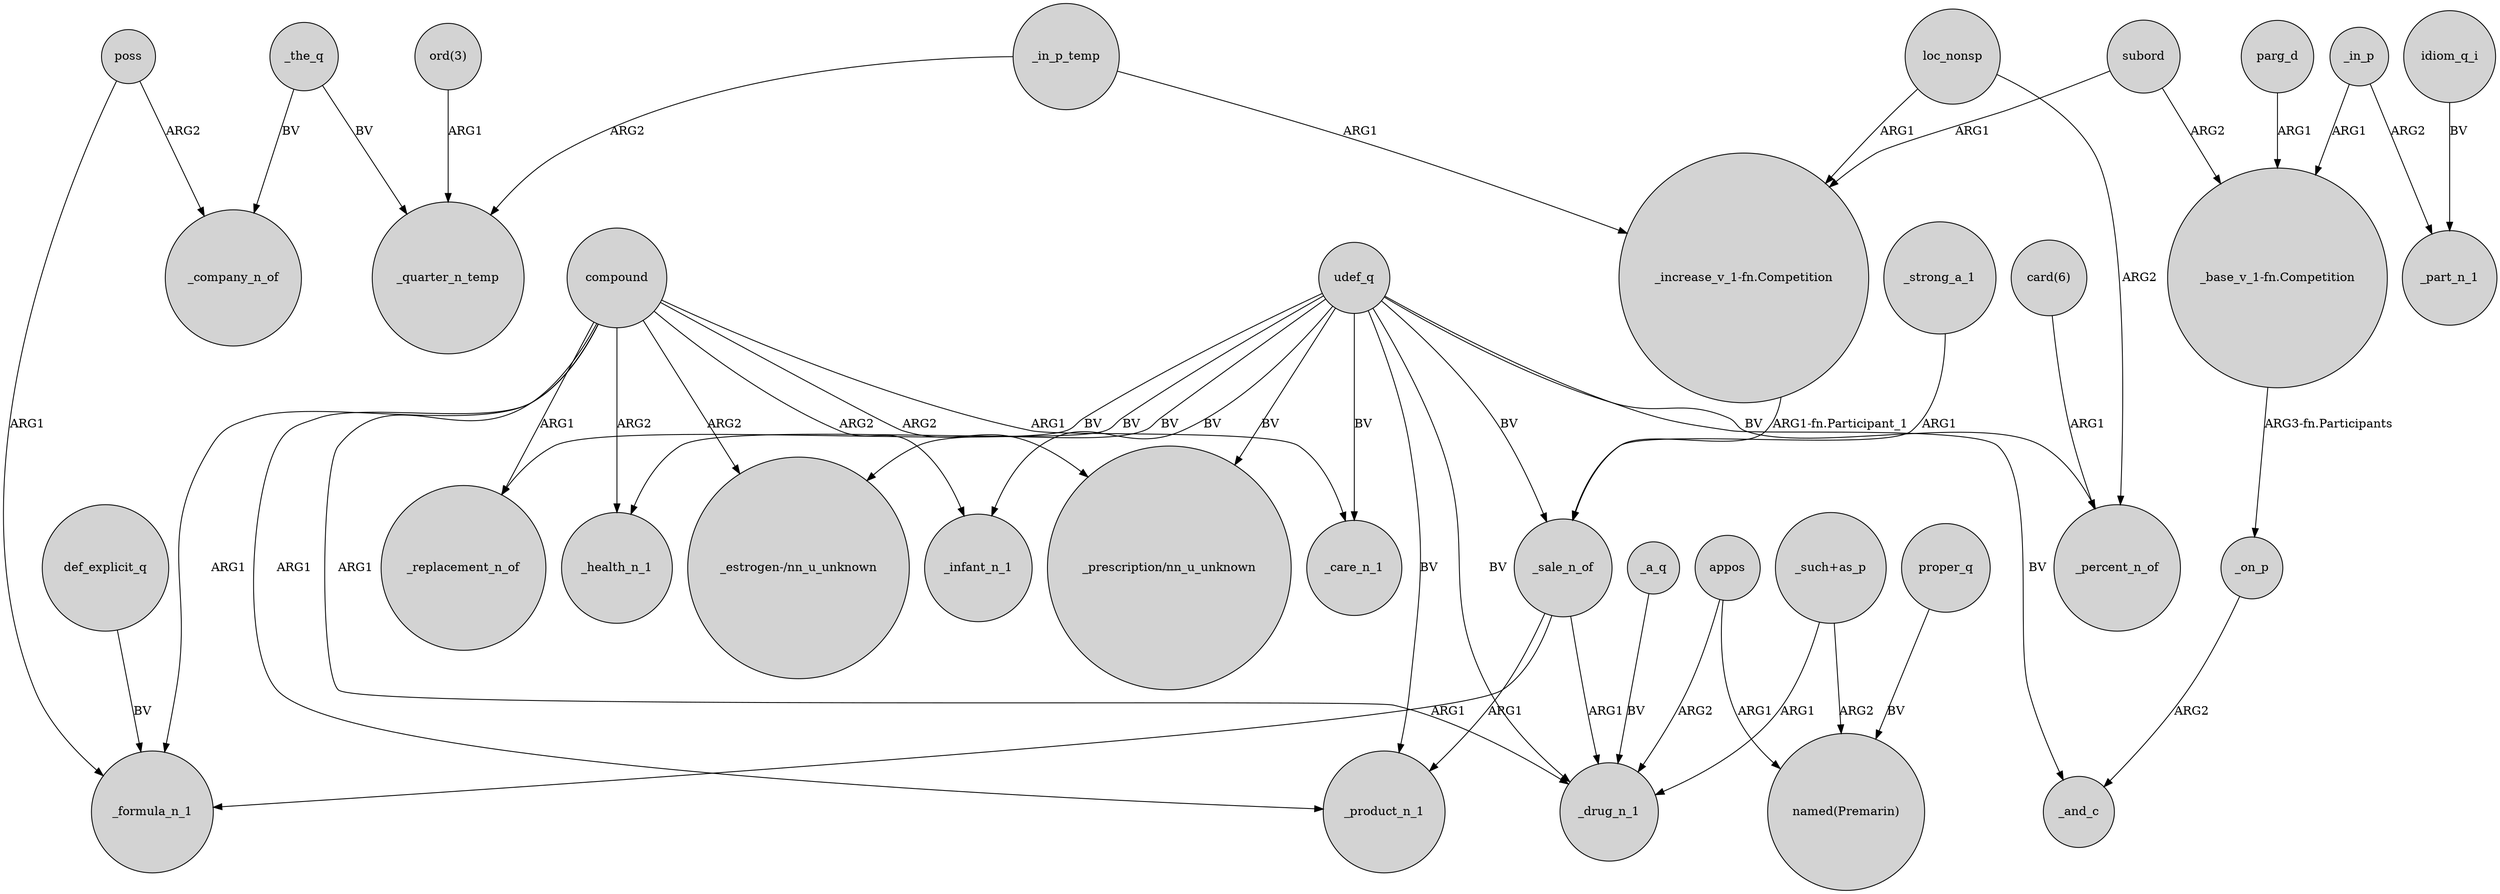 digraph {
	node [shape=circle style=filled]
	udef_q -> _health_n_1 [label=BV]
	appos -> "named(Premarin)" [label=ARG1]
	_in_p_temp -> _quarter_n_temp [label=ARG2]
	_sale_n_of -> _product_n_1 [label=ARG1]
	_sale_n_of -> _formula_n_1 [label=ARG1]
	compound -> _replacement_n_of [label=ARG1]
	parg_d -> "_base_v_1-fn.Competition" [label=ARG1]
	"ord(3)" -> _quarter_n_temp [label=ARG1]
	compound -> "_prescription/nn_u_unknown" [label=ARG2]
	appos -> _drug_n_1 [label=ARG2]
	_in_p -> "_base_v_1-fn.Competition" [label=ARG1]
	compound -> _health_n_1 [label=ARG2]
	udef_q -> _replacement_n_of [label=BV]
	udef_q -> _care_n_1 [label=BV]
	_the_q -> _quarter_n_temp [label=BV]
	proper_q -> "named(Premarin)" [label=BV]
	compound -> _formula_n_1 [label=ARG1]
	udef_q -> "_prescription/nn_u_unknown" [label=BV]
	compound -> "_estrogen-/nn_u_unknown" [label=ARG2]
	udef_q -> _sale_n_of [label=BV]
	udef_q -> _product_n_1 [label=BV]
	udef_q -> _and_c [label=BV]
	udef_q -> _drug_n_1 [label=BV]
	"_such+as_p" -> _drug_n_1 [label=ARG1]
	def_explicit_q -> _formula_n_1 [label=BV]
	poss -> _company_n_of [label=ARG2]
	"card(6)" -> _percent_n_of [label=ARG1]
	loc_nonsp -> "_increase_v_1-fn.Competition" [label=ARG1]
	compound -> _care_n_1 [label=ARG1]
	compound -> _drug_n_1 [label=ARG1]
	udef_q -> _percent_n_of [label=BV]
	_a_q -> _drug_n_1 [label=BV]
	poss -> _formula_n_1 [label=ARG1]
	_in_p -> _part_n_1 [label=ARG2]
	_on_p -> _and_c [label=ARG2]
	"_such+as_p" -> "named(Premarin)" [label=ARG2]
	_in_p_temp -> "_increase_v_1-fn.Competition" [label=ARG1]
	udef_q -> _infant_n_1 [label=BV]
	subord -> "_base_v_1-fn.Competition" [label=ARG2]
	"_base_v_1-fn.Competition" -> _on_p [label="ARG3-fn.Participants"]
	idiom_q_i -> _part_n_1 [label=BV]
	compound -> _product_n_1 [label=ARG1]
	subord -> "_increase_v_1-fn.Competition" [label=ARG1]
	"_increase_v_1-fn.Competition" -> _sale_n_of [label="ARG1-fn.Participant_1"]
	_strong_a_1 -> _sale_n_of [label=ARG1]
	udef_q -> "_estrogen-/nn_u_unknown" [label=BV]
	_the_q -> _company_n_of [label=BV]
	_sale_n_of -> _drug_n_1 [label=ARG1]
	compound -> _infant_n_1 [label=ARG2]
	loc_nonsp -> _percent_n_of [label=ARG2]
}
